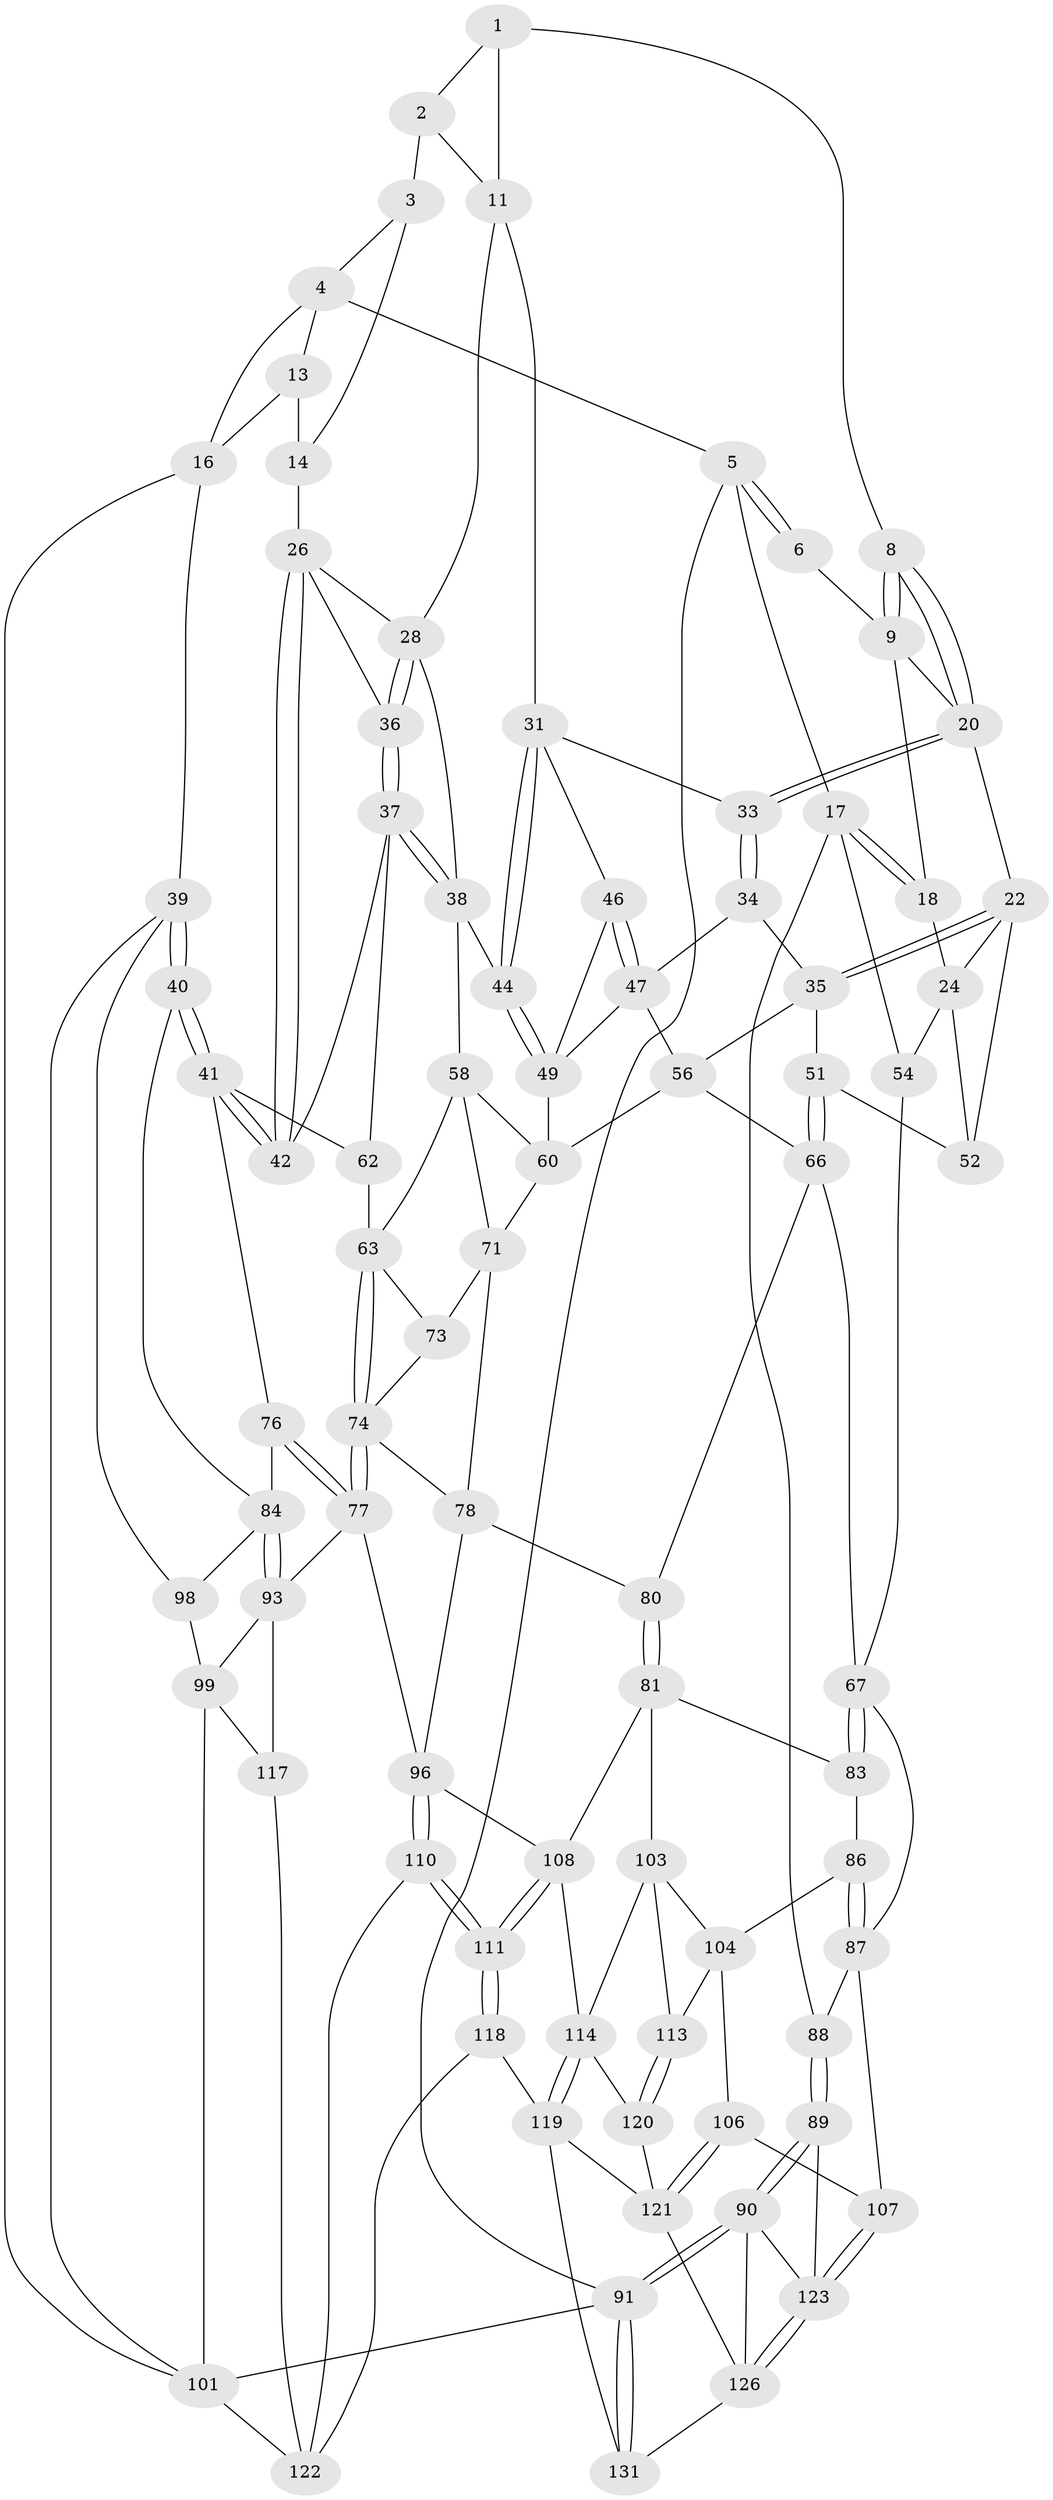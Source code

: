 // Generated by graph-tools (version 1.1) at 2025/52/02/27/25 19:52:41]
// undirected, 83 vertices, 186 edges
graph export_dot {
graph [start="1"]
  node [color=gray90,style=filled];
  1 [pos="+0.4894268994187419+0",super="+7"];
  2 [pos="+0.6721773255773431+0",super="+10"];
  3 [pos="+0.7664042809878274+0",super="+12"];
  4 [pos="+0.7779198667139772+0"];
  5 [pos="+0+0"];
  6 [pos="+0.3083187820403817+0"];
  8 [pos="+0.3418326961050243+0.13315479477163486"];
  9 [pos="+0.28933248841294895+0.017008684452799374",super="+19"];
  11 [pos="+0.5658155667326425+0.16803353877038477",super="+30"];
  13 [pos="+0.841449001204282+0",super="+15"];
  14 [pos="+0.7571446342617836+0.14390188661129333",super="+25"];
  16 [pos="+1+0.25028819632414"];
  17 [pos="+0+0",super="+55"];
  18 [pos="+0.10214899950093945+0.0943254340100378"];
  20 [pos="+0.3414638226855153+0.13428760542241033",super="+21"];
  22 [pos="+0.1681873222990298+0.24175643570873676",super="+23"];
  24 [pos="+0.11834884122427762+0.24755380111258482",super="+53"];
  26 [pos="+0.7846962421068806+0.20360404024868486",super="+27"];
  28 [pos="+0.660403898410328+0.21789928122452185",super="+29"];
  31 [pos="+0.5243096100266146+0.2675757866831495",super="+32"];
  33 [pos="+0.3462668196873142+0.20229090374843822"];
  34 [pos="+0.28797671555260684+0.29347490269281623"];
  35 [pos="+0.27510923525905717+0.2966593448016048",super="+50"];
  36 [pos="+0.6921961277836799+0.3223707931071571"];
  37 [pos="+0.6910001147415638+0.3807705085699975",super="+45"];
  38 [pos="+0.6423068096898465+0.3427601496225819",super="+43"];
  39 [pos="+1+0.42987434227077304",super="+100"];
  40 [pos="+1+0.43321186876023876"];
  41 [pos="+1+0.4146900000379209",super="+70"];
  42 [pos="+0.8350804656712465+0.3359982688910938"];
  44 [pos="+0.5263981786705589+0.294599857906127"];
  46 [pos="+0.3987731097946145+0.3029784106331977"];
  47 [pos="+0.38480971379720424+0.3481856864245086",super="+48"];
  49 [pos="+0.507224487691335+0.3144287464965981",super="+61"];
  51 [pos="+0.2270958222740828+0.3743330204411916"];
  52 [pos="+0.21756507235170797+0.3715706502194068"];
  54 [pos="+0+0.39106568049155543"];
  56 [pos="+0.34485140264660713+0.46277366919171364",super="+57"];
  58 [pos="+0.5711184257577873+0.42922385721222334",super="+59"];
  60 [pos="+0.47317752065150065+0.36527474650401226",super="+65"];
  62 [pos="+0.6839288271091896+0.4176622226890567"];
  63 [pos="+0.6378202172675569+0.43673076030844993",super="+64"];
  66 [pos="+0.25745356165674693+0.4973898198876094",super="+69"];
  67 [pos="+0.22317529886493104+0.5057905901190023",super="+68"];
  71 [pos="+0.5039970323146996+0.45829708666098495",super="+72"];
  73 [pos="+0.5775548777178591+0.5292935239215563"];
  74 [pos="+0.6290399708293006+0.6638751836050845",super="+75"];
  76 [pos="+0.7263768765232331+0.5453734501952403"];
  77 [pos="+0.6417752043018758+0.6857270118785014",super="+95"];
  78 [pos="+0.452919579758846+0.5331147258356709",super="+79"];
  80 [pos="+0.3306792804570706+0.6665977089815565"];
  81 [pos="+0.3226892371469785+0.6902061183722383",super="+82"];
  83 [pos="+0.1941807306933368+0.6096929800843621"];
  84 [pos="+0.869792070663392+0.5714504249528909",super="+85"];
  86 [pos="+0.15056827734961903+0.6745912638317308"];
  87 [pos="+0.09599926887733819+0.6706132636158922",super="+92"];
  88 [pos="+0+0.7179369532481856"];
  89 [pos="+0+0.8067598634035354"];
  90 [pos="+0+0.8462296611089989",super="+128"];
  91 [pos="+0+1"];
  93 [pos="+0.790902797637977+0.7012259724745306",super="+94"];
  96 [pos="+0.6364440500287921+0.6991936009485138",super="+97"];
  98 [pos="+0.8732986744906698+0.7363980207967334"];
  99 [pos="+0.8373963219402429+0.7292565956469595",super="+116"];
  101 [pos="+1+1",super="+102"];
  103 [pos="+0.3080266763154387+0.6978162302831832",super="+112"];
  104 [pos="+0.18762197425914284+0.6958886829722096",super="+105"];
  106 [pos="+0.17050172237269862+0.8080037957150109"];
  107 [pos="+0.09674029878168794+0.819804047805364"];
  108 [pos="+0.42167024224676053+0.7448772156510256",super="+109"];
  110 [pos="+0.5550378319422908+0.9382698455190897"];
  111 [pos="+0.5332402129096901+0.9743654675247106"];
  113 [pos="+0.19468896704090288+0.8084330877033536"];
  114 [pos="+0.3793220681065279+1",super="+115"];
  117 [pos="+0.7822507419414614+0.8584095245613044"];
  118 [pos="+0.4845865206645845+1"];
  119 [pos="+0.4181572774370056+1",super="+130"];
  120 [pos="+0.22185407940217228+0.9013968276702339"];
  121 [pos="+0.18691962264871473+0.888074466208929",super="+125"];
  122 [pos="+0.7431729524139625+0.8845466740727033",super="+129"];
  123 [pos="+0.09613190212903369+0.8211402812418628",super="+124"];
  126 [pos="+0.12244613111598483+0.8916266991965248",super="+127"];
  131 [pos="+0+1"];
  1 -- 2;
  1 -- 8;
  1 -- 11;
  2 -- 3 [weight=2];
  2 -- 11;
  3 -- 4;
  3 -- 14;
  4 -- 5;
  4 -- 13;
  4 -- 16;
  5 -- 6;
  5 -- 6;
  5 -- 17;
  5 -- 91;
  6 -- 9;
  8 -- 9;
  8 -- 9;
  8 -- 20;
  8 -- 20;
  9 -- 18;
  9 -- 20;
  11 -- 28;
  11 -- 31;
  13 -- 14 [weight=2];
  13 -- 16;
  14 -- 26;
  16 -- 39;
  16 -- 101;
  17 -- 18;
  17 -- 18;
  17 -- 88;
  17 -- 54;
  18 -- 24;
  20 -- 33;
  20 -- 33;
  20 -- 22;
  22 -- 35;
  22 -- 35;
  22 -- 24;
  22 -- 52;
  24 -- 52;
  24 -- 54;
  26 -- 42;
  26 -- 42;
  26 -- 28;
  26 -- 36;
  28 -- 36;
  28 -- 36;
  28 -- 38;
  31 -- 44;
  31 -- 44;
  31 -- 33;
  31 -- 46;
  33 -- 34;
  33 -- 34;
  34 -- 35;
  34 -- 47;
  35 -- 51;
  35 -- 56;
  36 -- 37;
  36 -- 37;
  37 -- 38;
  37 -- 38;
  37 -- 42;
  37 -- 62;
  38 -- 58;
  38 -- 44;
  39 -- 40;
  39 -- 40;
  39 -- 98;
  39 -- 101;
  40 -- 41;
  40 -- 41;
  40 -- 84;
  41 -- 42;
  41 -- 42;
  41 -- 76;
  41 -- 62;
  44 -- 49;
  44 -- 49;
  46 -- 47;
  46 -- 47;
  46 -- 49;
  47 -- 49;
  47 -- 56;
  49 -- 60;
  51 -- 52;
  51 -- 66;
  51 -- 66;
  54 -- 67;
  56 -- 66;
  56 -- 60;
  58 -- 60;
  58 -- 71;
  58 -- 63;
  60 -- 71;
  62 -- 63;
  63 -- 74;
  63 -- 74;
  63 -- 73;
  66 -- 67;
  66 -- 80;
  67 -- 83;
  67 -- 83;
  67 -- 87;
  71 -- 73;
  71 -- 78;
  73 -- 74;
  74 -- 77;
  74 -- 77;
  74 -- 78;
  76 -- 77;
  76 -- 77;
  76 -- 84;
  77 -- 96;
  77 -- 93;
  78 -- 80;
  78 -- 96;
  80 -- 81;
  80 -- 81;
  81 -- 83;
  81 -- 103;
  81 -- 108;
  83 -- 86;
  84 -- 93;
  84 -- 93;
  84 -- 98;
  86 -- 87;
  86 -- 87;
  86 -- 104;
  87 -- 88;
  87 -- 107;
  88 -- 89;
  88 -- 89;
  89 -- 90;
  89 -- 90;
  89 -- 123;
  90 -- 91;
  90 -- 91;
  90 -- 123;
  90 -- 126;
  91 -- 131;
  91 -- 131;
  91 -- 101;
  93 -- 99;
  93 -- 117;
  96 -- 110;
  96 -- 110;
  96 -- 108;
  98 -- 99;
  99 -- 117;
  99 -- 101;
  101 -- 122;
  103 -- 104;
  103 -- 113;
  103 -- 114;
  104 -- 113;
  104 -- 106;
  106 -- 107;
  106 -- 121;
  106 -- 121;
  107 -- 123;
  107 -- 123;
  108 -- 111;
  108 -- 111;
  108 -- 114;
  110 -- 111;
  110 -- 111;
  110 -- 122;
  111 -- 118;
  111 -- 118;
  113 -- 120;
  113 -- 120;
  114 -- 119;
  114 -- 119;
  114 -- 120;
  117 -- 122;
  118 -- 119;
  118 -- 122;
  119 -- 131;
  119 -- 121;
  120 -- 121;
  121 -- 126;
  123 -- 126;
  123 -- 126;
  126 -- 131;
}
